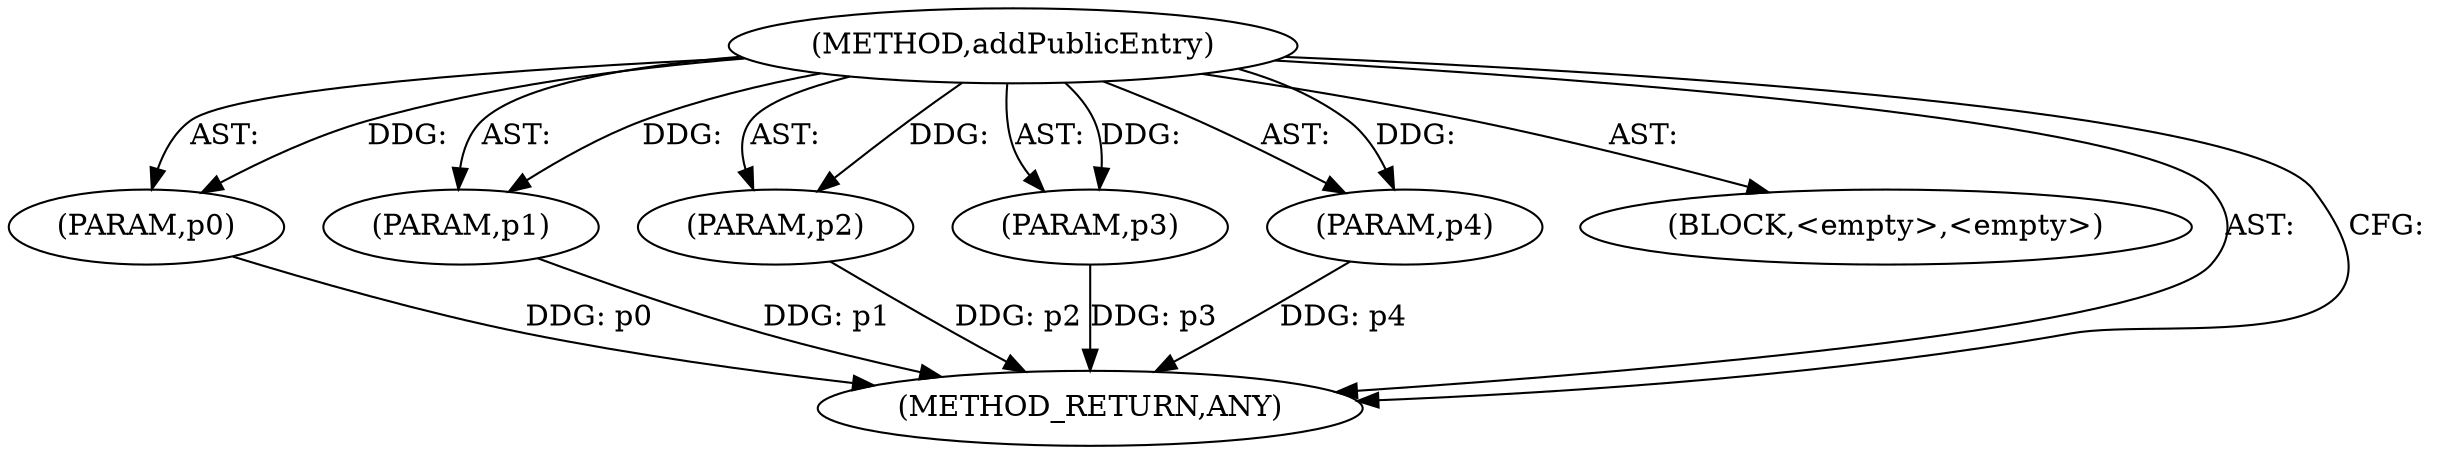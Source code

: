 digraph "addPublicEntry" {  
"111669149710" [label = <(METHOD,addPublicEntry)> ]
"115964117022" [label = <(PARAM,p0)> ]
"115964117023" [label = <(PARAM,p1)> ]
"115964117024" [label = <(PARAM,p2)> ]
"115964117025" [label = <(PARAM,p3)> ]
"115964117026" [label = <(PARAM,p4)> ]
"25769803797" [label = <(BLOCK,&lt;empty&gt;,&lt;empty&gt;)> ]
"128849018894" [label = <(METHOD_RETURN,ANY)> ]
  "111669149710" -> "115964117022"  [ label = "AST: "] 
  "111669149710" -> "115964117023"  [ label = "AST: "] 
  "111669149710" -> "25769803797"  [ label = "AST: "] 
  "111669149710" -> "115964117024"  [ label = "AST: "] 
  "111669149710" -> "128849018894"  [ label = "AST: "] 
  "111669149710" -> "115964117025"  [ label = "AST: "] 
  "111669149710" -> "115964117026"  [ label = "AST: "] 
  "111669149710" -> "128849018894"  [ label = "CFG: "] 
  "115964117022" -> "128849018894"  [ label = "DDG: p0"] 
  "115964117023" -> "128849018894"  [ label = "DDG: p1"] 
  "115964117024" -> "128849018894"  [ label = "DDG: p2"] 
  "115964117025" -> "128849018894"  [ label = "DDG: p3"] 
  "115964117026" -> "128849018894"  [ label = "DDG: p4"] 
  "111669149710" -> "115964117022"  [ label = "DDG: "] 
  "111669149710" -> "115964117023"  [ label = "DDG: "] 
  "111669149710" -> "115964117024"  [ label = "DDG: "] 
  "111669149710" -> "115964117025"  [ label = "DDG: "] 
  "111669149710" -> "115964117026"  [ label = "DDG: "] 
}
